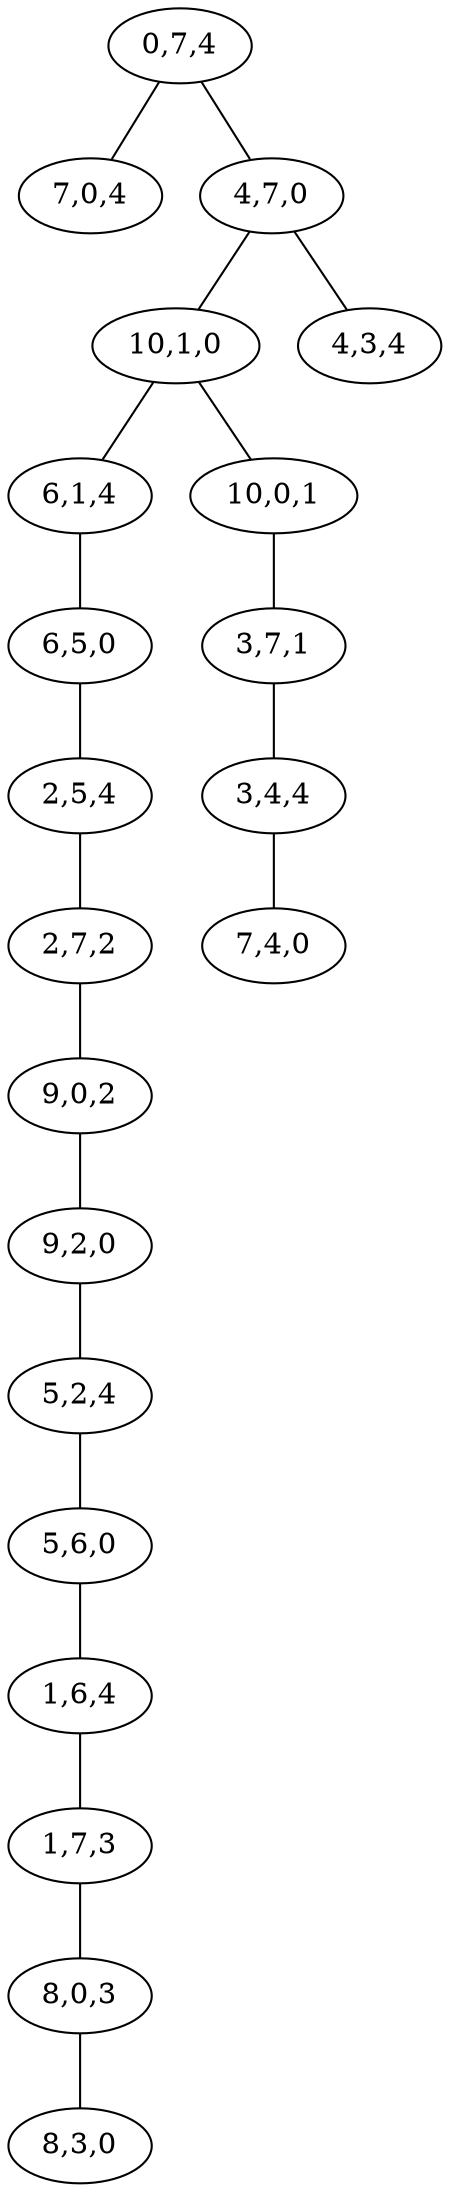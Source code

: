 graph dothi
{
	"0,7,4" -- "7,0,4"; 
	"0,7,4" -- "4,7,0"; 
	"4,7,0" -- "10,1,0"; 
	"4,7,0" -- "4,3,4"; 
	"10,1,0" -- "6,1,4"; 
	"10,1,0" -- "10,0,1"; 
	"6,1,4" -- "6,5,0"; 
	"6,5,0" -- "2,5,4"; 
	"2,5,4" -- "2,7,2"; 
	"2,7,2" -- "9,0,2"; 
	"9,0,2" -- "9,2,0"; 
	"9,2,0" -- "5,2,4"; 
	"5,2,4" -- "5,6,0"; 
	"5,6,0" -- "1,6,4"; 
	"1,6,4" -- "1,7,3"; 
	"1,7,3" -- "8,0,3"; 
	"8,0,3" -- "8,3,0"; 
	"10,0,1" -- "3,7,1"; 
	"3,7,1" -- "3,4,4"; 
	"3,4,4" -- "7,4,0"; 
}